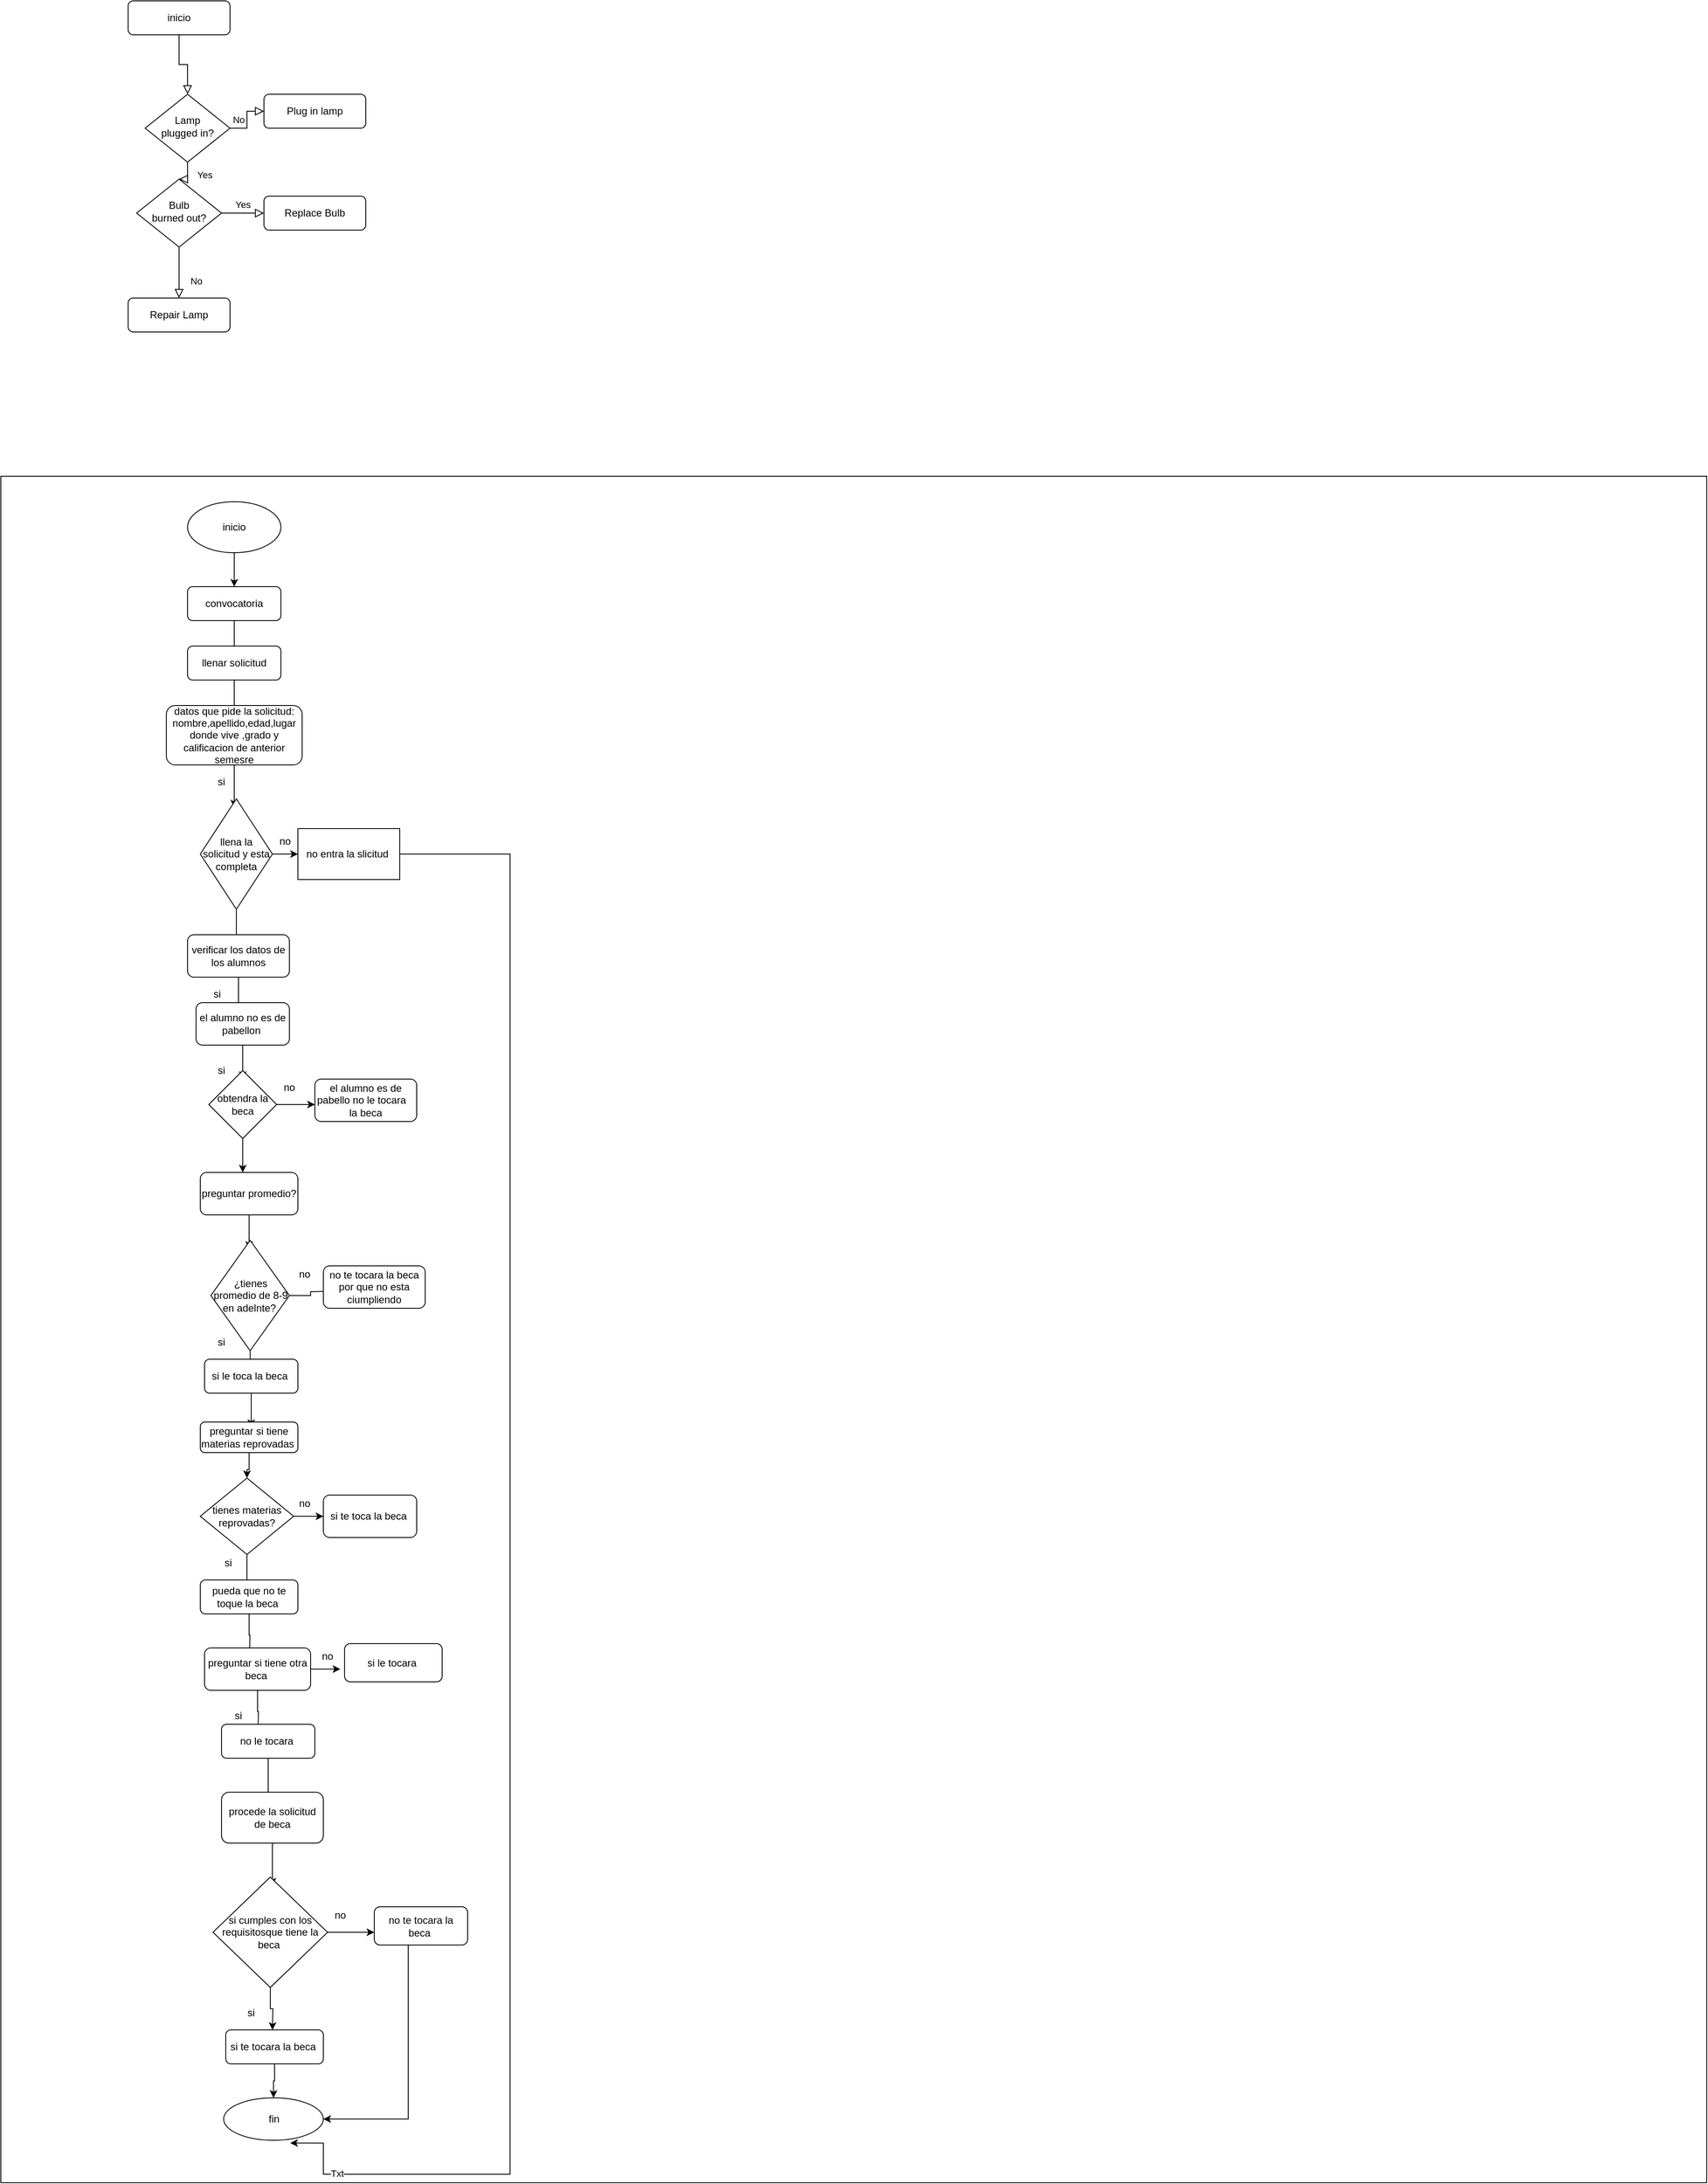 <mxfile version="14.9.6" type="device"><diagram id="C5RBs43oDa-KdzZeNtuy" name="Page-1"><mxGraphModel dx="821" dy="379" grid="1" gridSize="10" guides="1" tooltips="1" connect="1" arrows="1" fold="1" page="1" pageScale="1" pageWidth="827" pageHeight="1169" math="0" shadow="0"><root><mxCell id="WIyWlLk6GJQsqaUBKTNV-0"/><mxCell id="WIyWlLk6GJQsqaUBKTNV-1" parent="WIyWlLk6GJQsqaUBKTNV-0"/><mxCell id="6uPbXeqFLOZ7N7PyoFJa-80" value="" style="whiteSpace=wrap;html=1;aspect=fixed;" parent="WIyWlLk6GJQsqaUBKTNV-1" vertex="1"><mxGeometry x="10" y="640" width="2010" height="2010" as="geometry"/></mxCell><mxCell id="WIyWlLk6GJQsqaUBKTNV-2" value="" style="rounded=0;html=1;jettySize=auto;orthogonalLoop=1;fontSize=11;endArrow=block;endFill=0;endSize=8;strokeWidth=1;shadow=0;labelBackgroundColor=none;edgeStyle=orthogonalEdgeStyle;" parent="WIyWlLk6GJQsqaUBKTNV-1" source="WIyWlLk6GJQsqaUBKTNV-3" target="WIyWlLk6GJQsqaUBKTNV-6" edge="1"><mxGeometry relative="1" as="geometry"/></mxCell><mxCell id="WIyWlLk6GJQsqaUBKTNV-3" value="inicio" style="rounded=1;whiteSpace=wrap;html=1;fontSize=12;glass=0;strokeWidth=1;shadow=0;" parent="WIyWlLk6GJQsqaUBKTNV-1" vertex="1"><mxGeometry x="160" y="80" width="120" height="40" as="geometry"/></mxCell><mxCell id="WIyWlLk6GJQsqaUBKTNV-4" value="Yes" style="rounded=0;html=1;jettySize=auto;orthogonalLoop=1;fontSize=11;endArrow=block;endFill=0;endSize=8;strokeWidth=1;shadow=0;labelBackgroundColor=none;edgeStyle=orthogonalEdgeStyle;" parent="WIyWlLk6GJQsqaUBKTNV-1" source="WIyWlLk6GJQsqaUBKTNV-6" target="WIyWlLk6GJQsqaUBKTNV-10" edge="1"><mxGeometry y="20" relative="1" as="geometry"><mxPoint as="offset"/></mxGeometry></mxCell><mxCell id="WIyWlLk6GJQsqaUBKTNV-5" value="No" style="edgeStyle=orthogonalEdgeStyle;rounded=0;html=1;jettySize=auto;orthogonalLoop=1;fontSize=11;endArrow=block;endFill=0;endSize=8;strokeWidth=1;shadow=0;labelBackgroundColor=none;" parent="WIyWlLk6GJQsqaUBKTNV-1" source="WIyWlLk6GJQsqaUBKTNV-6" target="WIyWlLk6GJQsqaUBKTNV-7" edge="1"><mxGeometry y="10" relative="1" as="geometry"><mxPoint as="offset"/></mxGeometry></mxCell><mxCell id="WIyWlLk6GJQsqaUBKTNV-6" value="Lamp&lt;br&gt;plugged in?" style="rhombus;whiteSpace=wrap;html=1;shadow=0;fontFamily=Helvetica;fontSize=12;align=center;strokeWidth=1;spacing=6;spacingTop=-4;" parent="WIyWlLk6GJQsqaUBKTNV-1" vertex="1"><mxGeometry x="180" y="190" width="100" height="80" as="geometry"/></mxCell><mxCell id="WIyWlLk6GJQsqaUBKTNV-7" value="Plug in lamp" style="rounded=1;whiteSpace=wrap;html=1;fontSize=12;glass=0;strokeWidth=1;shadow=0;" parent="WIyWlLk6GJQsqaUBKTNV-1" vertex="1"><mxGeometry x="320" y="190" width="120" height="40" as="geometry"/></mxCell><mxCell id="WIyWlLk6GJQsqaUBKTNV-8" value="No" style="rounded=0;html=1;jettySize=auto;orthogonalLoop=1;fontSize=11;endArrow=block;endFill=0;endSize=8;strokeWidth=1;shadow=0;labelBackgroundColor=none;edgeStyle=orthogonalEdgeStyle;" parent="WIyWlLk6GJQsqaUBKTNV-1" source="WIyWlLk6GJQsqaUBKTNV-10" target="WIyWlLk6GJQsqaUBKTNV-11" edge="1"><mxGeometry x="0.333" y="20" relative="1" as="geometry"><mxPoint as="offset"/></mxGeometry></mxCell><mxCell id="WIyWlLk6GJQsqaUBKTNV-9" value="Yes" style="edgeStyle=orthogonalEdgeStyle;rounded=0;html=1;jettySize=auto;orthogonalLoop=1;fontSize=11;endArrow=block;endFill=0;endSize=8;strokeWidth=1;shadow=0;labelBackgroundColor=none;" parent="WIyWlLk6GJQsqaUBKTNV-1" source="WIyWlLk6GJQsqaUBKTNV-10" target="WIyWlLk6GJQsqaUBKTNV-12" edge="1"><mxGeometry y="10" relative="1" as="geometry"><mxPoint as="offset"/></mxGeometry></mxCell><mxCell id="WIyWlLk6GJQsqaUBKTNV-10" value="Bulb&lt;br&gt;burned out?" style="rhombus;whiteSpace=wrap;html=1;shadow=0;fontFamily=Helvetica;fontSize=12;align=center;strokeWidth=1;spacing=6;spacingTop=-4;" parent="WIyWlLk6GJQsqaUBKTNV-1" vertex="1"><mxGeometry x="170" y="290" width="100" height="80" as="geometry"/></mxCell><mxCell id="WIyWlLk6GJQsqaUBKTNV-11" value="Repair Lamp" style="rounded=1;whiteSpace=wrap;html=1;fontSize=12;glass=0;strokeWidth=1;shadow=0;" parent="WIyWlLk6GJQsqaUBKTNV-1" vertex="1"><mxGeometry x="160" y="430" width="120" height="40" as="geometry"/></mxCell><mxCell id="WIyWlLk6GJQsqaUBKTNV-12" value="Replace Bulb" style="rounded=1;whiteSpace=wrap;html=1;fontSize=12;glass=0;strokeWidth=1;shadow=0;" parent="WIyWlLk6GJQsqaUBKTNV-1" vertex="1"><mxGeometry x="320" y="310" width="120" height="40" as="geometry"/></mxCell><mxCell id="6uPbXeqFLOZ7N7PyoFJa-2" style="edgeStyle=orthogonalEdgeStyle;rounded=0;orthogonalLoop=1;jettySize=auto;html=1;" parent="WIyWlLk6GJQsqaUBKTNV-1" source="6uPbXeqFLOZ7N7PyoFJa-0" edge="1"><mxGeometry relative="1" as="geometry"><mxPoint x="285" y="770" as="targetPoint"/></mxGeometry></mxCell><mxCell id="6uPbXeqFLOZ7N7PyoFJa-0" value="inicio" style="ellipse;whiteSpace=wrap;html=1;" parent="WIyWlLk6GJQsqaUBKTNV-1" vertex="1"><mxGeometry x="230" y="670" width="110" height="60" as="geometry"/></mxCell><mxCell id="6uPbXeqFLOZ7N7PyoFJa-4" style="edgeStyle=orthogonalEdgeStyle;rounded=0;orthogonalLoop=1;jettySize=auto;html=1;" parent="WIyWlLk6GJQsqaUBKTNV-1" source="6uPbXeqFLOZ7N7PyoFJa-3" edge="1"><mxGeometry relative="1" as="geometry"><mxPoint x="285" y="850" as="targetPoint"/></mxGeometry></mxCell><mxCell id="6uPbXeqFLOZ7N7PyoFJa-3" value="convocatoria" style="rounded=1;whiteSpace=wrap;html=1;" parent="WIyWlLk6GJQsqaUBKTNV-1" vertex="1"><mxGeometry x="230" y="770" width="110" height="40" as="geometry"/></mxCell><mxCell id="6uPbXeqFLOZ7N7PyoFJa-6" style="edgeStyle=orthogonalEdgeStyle;rounded=0;orthogonalLoop=1;jettySize=auto;html=1;" parent="WIyWlLk6GJQsqaUBKTNV-1" source="6uPbXeqFLOZ7N7PyoFJa-5" edge="1"><mxGeometry relative="1" as="geometry"><mxPoint x="285" y="920" as="targetPoint"/></mxGeometry></mxCell><mxCell id="6uPbXeqFLOZ7N7PyoFJa-5" value="llenar solicitud" style="rounded=1;whiteSpace=wrap;html=1;" parent="WIyWlLk6GJQsqaUBKTNV-1" vertex="1"><mxGeometry x="230" y="840" width="110" height="40" as="geometry"/></mxCell><mxCell id="6uPbXeqFLOZ7N7PyoFJa-8" style="edgeStyle=orthogonalEdgeStyle;rounded=0;orthogonalLoop=1;jettySize=auto;html=1;" parent="WIyWlLk6GJQsqaUBKTNV-1" source="6uPbXeqFLOZ7N7PyoFJa-7" edge="1"><mxGeometry relative="1" as="geometry"><mxPoint x="285" y="1030" as="targetPoint"/></mxGeometry></mxCell><mxCell id="6uPbXeqFLOZ7N7PyoFJa-7" value="datos que pide la solicitud:&lt;br&gt;nombre,apellido,edad,lugar donde vive ,grado y calificacion de anterior semesre" style="rounded=1;whiteSpace=wrap;html=1;" parent="WIyWlLk6GJQsqaUBKTNV-1" vertex="1"><mxGeometry x="205" y="910" width="160" height="70" as="geometry"/></mxCell><mxCell id="6uPbXeqFLOZ7N7PyoFJa-9" value="si" style="text;html=1;strokeColor=none;fillColor=none;align=center;verticalAlign=middle;whiteSpace=wrap;rounded=0;" parent="WIyWlLk6GJQsqaUBKTNV-1" vertex="1"><mxGeometry x="250" y="990" width="40" height="20" as="geometry"/></mxCell><mxCell id="6uPbXeqFLOZ7N7PyoFJa-11" style="edgeStyle=orthogonalEdgeStyle;rounded=0;orthogonalLoop=1;jettySize=auto;html=1;" parent="WIyWlLk6GJQsqaUBKTNV-1" source="6uPbXeqFLOZ7N7PyoFJa-10" edge="1"><mxGeometry relative="1" as="geometry"><mxPoint x="360" y="1085" as="targetPoint"/></mxGeometry></mxCell><mxCell id="6uPbXeqFLOZ7N7PyoFJa-14" style="edgeStyle=orthogonalEdgeStyle;rounded=0;orthogonalLoop=1;jettySize=auto;html=1;" parent="WIyWlLk6GJQsqaUBKTNV-1" source="6uPbXeqFLOZ7N7PyoFJa-10" edge="1"><mxGeometry relative="1" as="geometry"><mxPoint x="287.5" y="1190" as="targetPoint"/></mxGeometry></mxCell><mxCell id="6uPbXeqFLOZ7N7PyoFJa-10" value="llena la solicitud y esta completa" style="rhombus;whiteSpace=wrap;html=1;" parent="WIyWlLk6GJQsqaUBKTNV-1" vertex="1"><mxGeometry x="245" y="1020" width="85" height="130" as="geometry"/></mxCell><mxCell id="6uPbXeqFLOZ7N7PyoFJa-12" value="no" style="text;html=1;strokeColor=none;fillColor=none;align=center;verticalAlign=middle;whiteSpace=wrap;rounded=0;" parent="WIyWlLk6GJQsqaUBKTNV-1" vertex="1"><mxGeometry x="325" y="1060" width="40" height="20" as="geometry"/></mxCell><mxCell id="6uPbXeqFLOZ7N7PyoFJa-77" style="edgeStyle=orthogonalEdgeStyle;rounded=0;orthogonalLoop=1;jettySize=auto;html=1;entryX=0.668;entryY=1.064;entryDx=0;entryDy=0;entryPerimeter=0;" parent="WIyWlLk6GJQsqaUBKTNV-1" source="6uPbXeqFLOZ7N7PyoFJa-13" target="6uPbXeqFLOZ7N7PyoFJa-75" edge="1"><mxGeometry relative="1" as="geometry"><mxPoint x="570" y="2410" as="targetPoint"/><Array as="points"><mxPoint x="610" y="1085"/><mxPoint x="610" y="2640"/><mxPoint x="390" y="2640"/><mxPoint x="390" y="2603"/></Array></mxGeometry></mxCell><mxCell id="6uPbXeqFLOZ7N7PyoFJa-78" value="Txt" style="edgeLabel;html=1;align=center;verticalAlign=middle;resizable=0;points=[];" parent="6uPbXeqFLOZ7N7PyoFJa-77" vertex="1" connectable="0"><mxGeometry x="0.908" y="-1" relative="1" as="geometry"><mxPoint as="offset"/></mxGeometry></mxCell><mxCell id="6uPbXeqFLOZ7N7PyoFJa-13" value="no entra la slicitud&amp;nbsp;" style="rounded=0;whiteSpace=wrap;html=1;" parent="WIyWlLk6GJQsqaUBKTNV-1" vertex="1"><mxGeometry x="360" y="1055" width="120" height="60" as="geometry"/></mxCell><mxCell id="6uPbXeqFLOZ7N7PyoFJa-16" style="edgeStyle=orthogonalEdgeStyle;rounded=0;orthogonalLoop=1;jettySize=auto;html=1;" parent="WIyWlLk6GJQsqaUBKTNV-1" source="6uPbXeqFLOZ7N7PyoFJa-15" edge="1"><mxGeometry relative="1" as="geometry"><mxPoint x="290" y="1280" as="targetPoint"/><Array as="points"><mxPoint x="290" y="1260"/></Array></mxGeometry></mxCell><mxCell id="6uPbXeqFLOZ7N7PyoFJa-15" value="verificar los datos de los alumnos" style="rounded=1;whiteSpace=wrap;html=1;" parent="WIyWlLk6GJQsqaUBKTNV-1" vertex="1"><mxGeometry x="230" y="1180" width="120" height="50" as="geometry"/></mxCell><mxCell id="6uPbXeqFLOZ7N7PyoFJa-19" style="edgeStyle=orthogonalEdgeStyle;rounded=0;orthogonalLoop=1;jettySize=auto;html=1;" parent="WIyWlLk6GJQsqaUBKTNV-1" source="6uPbXeqFLOZ7N7PyoFJa-17" edge="1"><mxGeometry relative="1" as="geometry"><mxPoint x="295" y="1350" as="targetPoint"/></mxGeometry></mxCell><mxCell id="6uPbXeqFLOZ7N7PyoFJa-17" value="el alumno no es de pabellon&amp;nbsp;" style="rounded=1;whiteSpace=wrap;html=1;" parent="WIyWlLk6GJQsqaUBKTNV-1" vertex="1"><mxGeometry x="240" y="1260" width="110" height="50" as="geometry"/></mxCell><mxCell id="6uPbXeqFLOZ7N7PyoFJa-18" value="si" style="text;html=1;strokeColor=none;fillColor=none;align=center;verticalAlign=middle;whiteSpace=wrap;rounded=0;" parent="WIyWlLk6GJQsqaUBKTNV-1" vertex="1"><mxGeometry x="245" y="1240" width="40" height="20" as="geometry"/></mxCell><mxCell id="6uPbXeqFLOZ7N7PyoFJa-24" style="edgeStyle=orthogonalEdgeStyle;rounded=0;orthogonalLoop=1;jettySize=auto;html=1;" parent="WIyWlLk6GJQsqaUBKTNV-1" source="6uPbXeqFLOZ7N7PyoFJa-21" edge="1"><mxGeometry relative="1" as="geometry"><mxPoint x="380" y="1380" as="targetPoint"/></mxGeometry></mxCell><mxCell id="6uPbXeqFLOZ7N7PyoFJa-28" style="edgeStyle=orthogonalEdgeStyle;rounded=0;orthogonalLoop=1;jettySize=auto;html=1;" parent="WIyWlLk6GJQsqaUBKTNV-1" source="6uPbXeqFLOZ7N7PyoFJa-21" edge="1"><mxGeometry relative="1" as="geometry"><mxPoint x="295" y="1460" as="targetPoint"/></mxGeometry></mxCell><mxCell id="6uPbXeqFLOZ7N7PyoFJa-21" value="obtendra la beca" style="rhombus;whiteSpace=wrap;html=1;" parent="WIyWlLk6GJQsqaUBKTNV-1" vertex="1"><mxGeometry x="255" y="1340" width="80" height="80" as="geometry"/></mxCell><mxCell id="6uPbXeqFLOZ7N7PyoFJa-23" value="si" style="text;html=1;strokeColor=none;fillColor=none;align=center;verticalAlign=middle;whiteSpace=wrap;rounded=0;" parent="WIyWlLk6GJQsqaUBKTNV-1" vertex="1"><mxGeometry x="250" y="1330" width="40" height="20" as="geometry"/></mxCell><mxCell id="6uPbXeqFLOZ7N7PyoFJa-25" value="el alumno es de pabello no le tocara&amp;nbsp; &amp;nbsp;&lt;br&gt;la beca" style="rounded=1;whiteSpace=wrap;html=1;" parent="WIyWlLk6GJQsqaUBKTNV-1" vertex="1"><mxGeometry x="380" y="1350" width="120" height="50" as="geometry"/></mxCell><mxCell id="6uPbXeqFLOZ7N7PyoFJa-26" value="no" style="text;html=1;strokeColor=none;fillColor=none;align=center;verticalAlign=middle;whiteSpace=wrap;rounded=0;" parent="WIyWlLk6GJQsqaUBKTNV-1" vertex="1"><mxGeometry x="330" y="1350" width="40" height="20" as="geometry"/></mxCell><mxCell id="6uPbXeqFLOZ7N7PyoFJa-30" style="edgeStyle=orthogonalEdgeStyle;rounded=0;orthogonalLoop=1;jettySize=auto;html=1;" parent="WIyWlLk6GJQsqaUBKTNV-1" source="6uPbXeqFLOZ7N7PyoFJa-29" edge="1"><mxGeometry relative="1" as="geometry"><mxPoint x="302.5" y="1550" as="targetPoint"/></mxGeometry></mxCell><mxCell id="6uPbXeqFLOZ7N7PyoFJa-29" value="preguntar promedio?" style="rounded=1;whiteSpace=wrap;html=1;" parent="WIyWlLk6GJQsqaUBKTNV-1" vertex="1"><mxGeometry x="245" y="1460" width="115" height="50" as="geometry"/></mxCell><mxCell id="6uPbXeqFLOZ7N7PyoFJa-32" style="edgeStyle=orthogonalEdgeStyle;rounded=0;orthogonalLoop=1;jettySize=auto;html=1;" parent="WIyWlLk6GJQsqaUBKTNV-1" source="6uPbXeqFLOZ7N7PyoFJa-31" edge="1"><mxGeometry relative="1" as="geometry"><mxPoint x="302.5" y="1710" as="targetPoint"/></mxGeometry></mxCell><mxCell id="6uPbXeqFLOZ7N7PyoFJa-33" style="edgeStyle=orthogonalEdgeStyle;rounded=0;orthogonalLoop=1;jettySize=auto;html=1;" parent="WIyWlLk6GJQsqaUBKTNV-1" source="6uPbXeqFLOZ7N7PyoFJa-31" edge="1"><mxGeometry relative="1" as="geometry"><mxPoint x="400" y="1600" as="targetPoint"/></mxGeometry></mxCell><mxCell id="6uPbXeqFLOZ7N7PyoFJa-31" value="¿tienes promedio de 8-9 en adelnte?&amp;nbsp;" style="rhombus;whiteSpace=wrap;html=1;" parent="WIyWlLk6GJQsqaUBKTNV-1" vertex="1"><mxGeometry x="257.5" y="1540" width="92.5" height="130" as="geometry"/></mxCell><mxCell id="6uPbXeqFLOZ7N7PyoFJa-39" style="edgeStyle=orthogonalEdgeStyle;rounded=0;orthogonalLoop=1;jettySize=auto;html=1;" parent="WIyWlLk6GJQsqaUBKTNV-1" source="6uPbXeqFLOZ7N7PyoFJa-34" edge="1"><mxGeometry relative="1" as="geometry"><mxPoint x="305" y="1760" as="targetPoint"/></mxGeometry></mxCell><mxCell id="6uPbXeqFLOZ7N7PyoFJa-34" value="si le toca la beca&amp;nbsp;" style="rounded=1;whiteSpace=wrap;html=1;" parent="WIyWlLk6GJQsqaUBKTNV-1" vertex="1"><mxGeometry x="250" y="1680" width="110" height="40" as="geometry"/></mxCell><mxCell id="6uPbXeqFLOZ7N7PyoFJa-35" value="si" style="text;html=1;strokeColor=none;fillColor=none;align=center;verticalAlign=middle;whiteSpace=wrap;rounded=0;" parent="WIyWlLk6GJQsqaUBKTNV-1" vertex="1"><mxGeometry x="250" y="1650" width="40" height="20" as="geometry"/></mxCell><mxCell id="6uPbXeqFLOZ7N7PyoFJa-36" value="no" style="text;html=1;strokeColor=none;fillColor=none;align=center;verticalAlign=middle;whiteSpace=wrap;rounded=0;" parent="WIyWlLk6GJQsqaUBKTNV-1" vertex="1"><mxGeometry x="347.5" y="1570" width="40" height="20" as="geometry"/></mxCell><mxCell id="6uPbXeqFLOZ7N7PyoFJa-37" value="no te tocara la beca por que no esta ciumpliendo" style="rounded=1;whiteSpace=wrap;html=1;" parent="WIyWlLk6GJQsqaUBKTNV-1" vertex="1"><mxGeometry x="390" y="1570" width="120" height="50" as="geometry"/></mxCell><mxCell id="6uPbXeqFLOZ7N7PyoFJa-41" style="edgeStyle=orthogonalEdgeStyle;rounded=0;orthogonalLoop=1;jettySize=auto;html=1;" parent="WIyWlLk6GJQsqaUBKTNV-1" source="6uPbXeqFLOZ7N7PyoFJa-40" target="6uPbXeqFLOZ7N7PyoFJa-42" edge="1"><mxGeometry relative="1" as="geometry"><mxPoint x="302.5" y="1830" as="targetPoint"/></mxGeometry></mxCell><mxCell id="6uPbXeqFLOZ7N7PyoFJa-40" value="preguntar si tiene materias reprovadas&amp;nbsp;" style="rounded=1;whiteSpace=wrap;html=1;" parent="WIyWlLk6GJQsqaUBKTNV-1" vertex="1"><mxGeometry x="245" y="1754" width="115" height="36" as="geometry"/></mxCell><mxCell id="6uPbXeqFLOZ7N7PyoFJa-43" style="edgeStyle=orthogonalEdgeStyle;rounded=0;orthogonalLoop=1;jettySize=auto;html=1;" parent="WIyWlLk6GJQsqaUBKTNV-1" source="6uPbXeqFLOZ7N7PyoFJa-42" edge="1"><mxGeometry relative="1" as="geometry"><mxPoint x="390" y="1865" as="targetPoint"/></mxGeometry></mxCell><mxCell id="6uPbXeqFLOZ7N7PyoFJa-44" style="edgeStyle=orthogonalEdgeStyle;rounded=0;orthogonalLoop=1;jettySize=auto;html=1;" parent="WIyWlLk6GJQsqaUBKTNV-1" source="6uPbXeqFLOZ7N7PyoFJa-42" edge="1"><mxGeometry relative="1" as="geometry"><mxPoint x="300" y="1950" as="targetPoint"/></mxGeometry></mxCell><mxCell id="6uPbXeqFLOZ7N7PyoFJa-42" value="tienes materias reprovadas?" style="rhombus;whiteSpace=wrap;html=1;" parent="WIyWlLk6GJQsqaUBKTNV-1" vertex="1"><mxGeometry x="245" y="1820" width="110" height="90" as="geometry"/></mxCell><mxCell id="6uPbXeqFLOZ7N7PyoFJa-45" value="si te toca la beca&amp;nbsp;" style="rounded=1;whiteSpace=wrap;html=1;" parent="WIyWlLk6GJQsqaUBKTNV-1" vertex="1"><mxGeometry x="390" y="1840" width="110" height="50" as="geometry"/></mxCell><mxCell id="6uPbXeqFLOZ7N7PyoFJa-46" value="no" style="text;html=1;strokeColor=none;fillColor=none;align=center;verticalAlign=middle;whiteSpace=wrap;rounded=0;" parent="WIyWlLk6GJQsqaUBKTNV-1" vertex="1"><mxGeometry x="347.5" y="1840" width="40" height="20" as="geometry"/></mxCell><mxCell id="6uPbXeqFLOZ7N7PyoFJa-47" value="si" style="text;html=1;strokeColor=none;fillColor=none;align=center;verticalAlign=middle;whiteSpace=wrap;rounded=0;" parent="WIyWlLk6GJQsqaUBKTNV-1" vertex="1"><mxGeometry x="257.5" y="1910" width="40" height="20" as="geometry"/></mxCell><mxCell id="6uPbXeqFLOZ7N7PyoFJa-49" style="edgeStyle=orthogonalEdgeStyle;rounded=0;orthogonalLoop=1;jettySize=auto;html=1;" parent="WIyWlLk6GJQsqaUBKTNV-1" source="6uPbXeqFLOZ7N7PyoFJa-48" edge="1"><mxGeometry relative="1" as="geometry"><mxPoint x="303" y="2030" as="targetPoint"/></mxGeometry></mxCell><mxCell id="6uPbXeqFLOZ7N7PyoFJa-48" value="pueda que no te toque la beca&amp;nbsp;" style="rounded=1;whiteSpace=wrap;html=1;" parent="WIyWlLk6GJQsqaUBKTNV-1" vertex="1"><mxGeometry x="245" y="1940" width="115" height="40" as="geometry"/></mxCell><mxCell id="6uPbXeqFLOZ7N7PyoFJa-55" style="edgeStyle=orthogonalEdgeStyle;rounded=0;orthogonalLoop=1;jettySize=auto;html=1;" parent="WIyWlLk6GJQsqaUBKTNV-1" source="6uPbXeqFLOZ7N7PyoFJa-54" edge="1"><mxGeometry relative="1" as="geometry"><mxPoint x="313" y="2120" as="targetPoint"/></mxGeometry></mxCell><mxCell id="6uPbXeqFLOZ7N7PyoFJa-56" style="edgeStyle=orthogonalEdgeStyle;rounded=0;orthogonalLoop=1;jettySize=auto;html=1;" parent="WIyWlLk6GJQsqaUBKTNV-1" source="6uPbXeqFLOZ7N7PyoFJa-54" edge="1"><mxGeometry relative="1" as="geometry"><mxPoint x="410" y="2045" as="targetPoint"/></mxGeometry></mxCell><mxCell id="6uPbXeqFLOZ7N7PyoFJa-54" value="preguntar si tiene otra beca&amp;nbsp;" style="rounded=1;whiteSpace=wrap;html=1;" parent="WIyWlLk6GJQsqaUBKTNV-1" vertex="1"><mxGeometry x="250" y="2020" width="125" height="50" as="geometry"/></mxCell><mxCell id="6uPbXeqFLOZ7N7PyoFJa-57" value="no" style="text;html=1;strokeColor=none;fillColor=none;align=center;verticalAlign=middle;whiteSpace=wrap;rounded=0;" parent="WIyWlLk6GJQsqaUBKTNV-1" vertex="1"><mxGeometry x="375" y="2020" width="40" height="20" as="geometry"/></mxCell><mxCell id="6uPbXeqFLOZ7N7PyoFJa-58" value="si" style="text;html=1;strokeColor=none;fillColor=none;align=center;verticalAlign=middle;whiteSpace=wrap;rounded=0;" parent="WIyWlLk6GJQsqaUBKTNV-1" vertex="1"><mxGeometry x="270" y="2090" width="40" height="20" as="geometry"/></mxCell><mxCell id="6uPbXeqFLOZ7N7PyoFJa-59" value="si le tocara&amp;nbsp;" style="rounded=1;whiteSpace=wrap;html=1;" parent="WIyWlLk6GJQsqaUBKTNV-1" vertex="1"><mxGeometry x="415" y="2015" width="115" height="45" as="geometry"/></mxCell><mxCell id="6uPbXeqFLOZ7N7PyoFJa-61" style="edgeStyle=orthogonalEdgeStyle;rounded=0;orthogonalLoop=1;jettySize=auto;html=1;" parent="WIyWlLk6GJQsqaUBKTNV-1" source="6uPbXeqFLOZ7N7PyoFJa-60" edge="1"><mxGeometry relative="1" as="geometry"><mxPoint x="325" y="2200" as="targetPoint"/></mxGeometry></mxCell><mxCell id="6uPbXeqFLOZ7N7PyoFJa-60" value="no le tocara&amp;nbsp;" style="rounded=1;whiteSpace=wrap;html=1;" parent="WIyWlLk6GJQsqaUBKTNV-1" vertex="1"><mxGeometry x="270" y="2110" width="110" height="40" as="geometry"/></mxCell><mxCell id="6uPbXeqFLOZ7N7PyoFJa-63" style="edgeStyle=orthogonalEdgeStyle;rounded=0;orthogonalLoop=1;jettySize=auto;html=1;" parent="WIyWlLk6GJQsqaUBKTNV-1" source="6uPbXeqFLOZ7N7PyoFJa-62" edge="1"><mxGeometry relative="1" as="geometry"><mxPoint x="330" y="2300" as="targetPoint"/></mxGeometry></mxCell><mxCell id="6uPbXeqFLOZ7N7PyoFJa-62" value="procede la solicitud de beca" style="rounded=1;whiteSpace=wrap;html=1;" parent="WIyWlLk6GJQsqaUBKTNV-1" vertex="1"><mxGeometry x="270" y="2190" width="120" height="60" as="geometry"/></mxCell><mxCell id="6uPbXeqFLOZ7N7PyoFJa-67" style="edgeStyle=orthogonalEdgeStyle;rounded=0;orthogonalLoop=1;jettySize=auto;html=1;" parent="WIyWlLk6GJQsqaUBKTNV-1" source="6uPbXeqFLOZ7N7PyoFJa-64" edge="1"><mxGeometry relative="1" as="geometry"><mxPoint x="450" y="2355" as="targetPoint"/></mxGeometry></mxCell><mxCell id="6uPbXeqFLOZ7N7PyoFJa-68" style="edgeStyle=orthogonalEdgeStyle;rounded=0;orthogonalLoop=1;jettySize=auto;html=1;" parent="WIyWlLk6GJQsqaUBKTNV-1" source="6uPbXeqFLOZ7N7PyoFJa-64" edge="1"><mxGeometry relative="1" as="geometry"><mxPoint x="330" y="2470" as="targetPoint"/></mxGeometry></mxCell><mxCell id="6uPbXeqFLOZ7N7PyoFJa-64" value="si cumples con los requisitosque tiene la beca&amp;nbsp;" style="rhombus;whiteSpace=wrap;html=1;" parent="WIyWlLk6GJQsqaUBKTNV-1" vertex="1"><mxGeometry x="260" y="2290" width="135" height="130" as="geometry"/></mxCell><mxCell id="6uPbXeqFLOZ7N7PyoFJa-76" style="edgeStyle=orthogonalEdgeStyle;rounded=0;orthogonalLoop=1;jettySize=auto;html=1;" parent="WIyWlLk6GJQsqaUBKTNV-1" source="6uPbXeqFLOZ7N7PyoFJa-70" target="6uPbXeqFLOZ7N7PyoFJa-75" edge="1"><mxGeometry relative="1" as="geometry"><mxPoint x="390" y="2590" as="targetPoint"/><Array as="points"><mxPoint x="490" y="2575"/></Array></mxGeometry></mxCell><mxCell id="6uPbXeqFLOZ7N7PyoFJa-70" value="no te tocara la beca&amp;nbsp;" style="rounded=1;whiteSpace=wrap;html=1;" parent="WIyWlLk6GJQsqaUBKTNV-1" vertex="1"><mxGeometry x="450" y="2325" width="110" height="45" as="geometry"/></mxCell><mxCell id="6uPbXeqFLOZ7N7PyoFJa-71" value="no" style="text;html=1;strokeColor=none;fillColor=none;align=center;verticalAlign=middle;whiteSpace=wrap;rounded=0;" parent="WIyWlLk6GJQsqaUBKTNV-1" vertex="1"><mxGeometry x="390" y="2325" width="40" height="20" as="geometry"/></mxCell><mxCell id="6uPbXeqFLOZ7N7PyoFJa-72" value="si" style="text;html=1;strokeColor=none;fillColor=none;align=center;verticalAlign=middle;whiteSpace=wrap;rounded=0;" parent="WIyWlLk6GJQsqaUBKTNV-1" vertex="1"><mxGeometry x="285" y="2440" width="40" height="20" as="geometry"/></mxCell><mxCell id="6uPbXeqFLOZ7N7PyoFJa-74" style="edgeStyle=orthogonalEdgeStyle;rounded=0;orthogonalLoop=1;jettySize=auto;html=1;" parent="WIyWlLk6GJQsqaUBKTNV-1" source="6uPbXeqFLOZ7N7PyoFJa-73" target="6uPbXeqFLOZ7N7PyoFJa-75" edge="1"><mxGeometry relative="1" as="geometry"><mxPoint x="332.5" y="2550" as="targetPoint"/></mxGeometry></mxCell><mxCell id="6uPbXeqFLOZ7N7PyoFJa-73" value="si te tocara la beca&amp;nbsp;" style="rounded=1;whiteSpace=wrap;html=1;" parent="WIyWlLk6GJQsqaUBKTNV-1" vertex="1"><mxGeometry x="275" y="2470" width="115" height="40" as="geometry"/></mxCell><mxCell id="6uPbXeqFLOZ7N7PyoFJa-75" value="fin" style="ellipse;whiteSpace=wrap;html=1;" parent="WIyWlLk6GJQsqaUBKTNV-1" vertex="1"><mxGeometry x="272.5" y="2550" width="117.5" height="50" as="geometry"/></mxCell></root></mxGraphModel></diagram></mxfile>